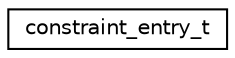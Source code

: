 digraph "Graphical Class Hierarchy"
{
 // LATEX_PDF_SIZE
  edge [fontname="Helvetica",fontsize="10",labelfontname="Helvetica",labelfontsize="10"];
  node [fontname="Helvetica",fontsize="10",shape=record];
  rankdir="LR";
  Node0 [label="constraint_entry_t",height=0.2,width=0.4,color="black", fillcolor="white", style="filled",URL="$structconstraint__entry__t.html",tooltip=" "];
}
